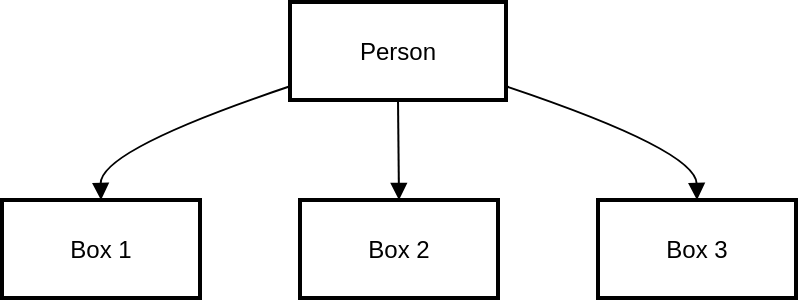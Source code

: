<mxfile version="24.7.15">
  <diagram name="Page-1" id="rN4jUtkH_CMhuwv_1TjU">
    <mxGraphModel>
      <root>
        <mxCell id="0" />
        <mxCell id="1" parent="0" />
        <mxCell id="2" value="Person" style="whiteSpace=wrap;strokeWidth=2;" vertex="1" parent="1">
          <mxGeometry x="152" y="8" width="108" height="49" as="geometry" />
        </mxCell>
        <mxCell id="3" value="Box 1" style="whiteSpace=wrap;strokeWidth=2;" vertex="1" parent="1">
          <mxGeometry x="8" y="107" width="99" height="49" as="geometry" />
        </mxCell>
        <mxCell id="4" value="Box 2" style="whiteSpace=wrap;strokeWidth=2;" vertex="1" parent="1">
          <mxGeometry x="157" y="107" width="99" height="49" as="geometry" />
        </mxCell>
        <mxCell id="5" value="Box 3" style="whiteSpace=wrap;strokeWidth=2;" vertex="1" parent="1">
          <mxGeometry x="306" y="107" width="99" height="49" as="geometry" />
        </mxCell>
        <mxCell id="6" value="" style="curved=1;startArrow=none;endArrow=block;exitX=0;exitY=0.86;entryX=0.5;entryY=-0.01;" edge="1" parent="1" source="2" target="3">
          <mxGeometry relative="1" as="geometry">
            <Array as="points">
              <mxPoint x="57" y="82" />
            </Array>
          </mxGeometry>
        </mxCell>
        <mxCell id="7" value="" style="curved=1;startArrow=none;endArrow=block;exitX=0.5;exitY=0.99;entryX=0.5;entryY=-0.01;" edge="1" parent="1" source="2" target="4">
          <mxGeometry relative="1" as="geometry">
            <Array as="points" />
          </mxGeometry>
        </mxCell>
        <mxCell id="8" value="" style="curved=1;startArrow=none;endArrow=block;exitX=1;exitY=0.86;entryX=0.5;entryY=-0.01;" edge="1" parent="1" source="2" target="5">
          <mxGeometry relative="1" as="geometry">
            <Array as="points">
              <mxPoint x="355" y="82" />
            </Array>
          </mxGeometry>
        </mxCell>
      </root>
    </mxGraphModel>
  </diagram>
</mxfile>
